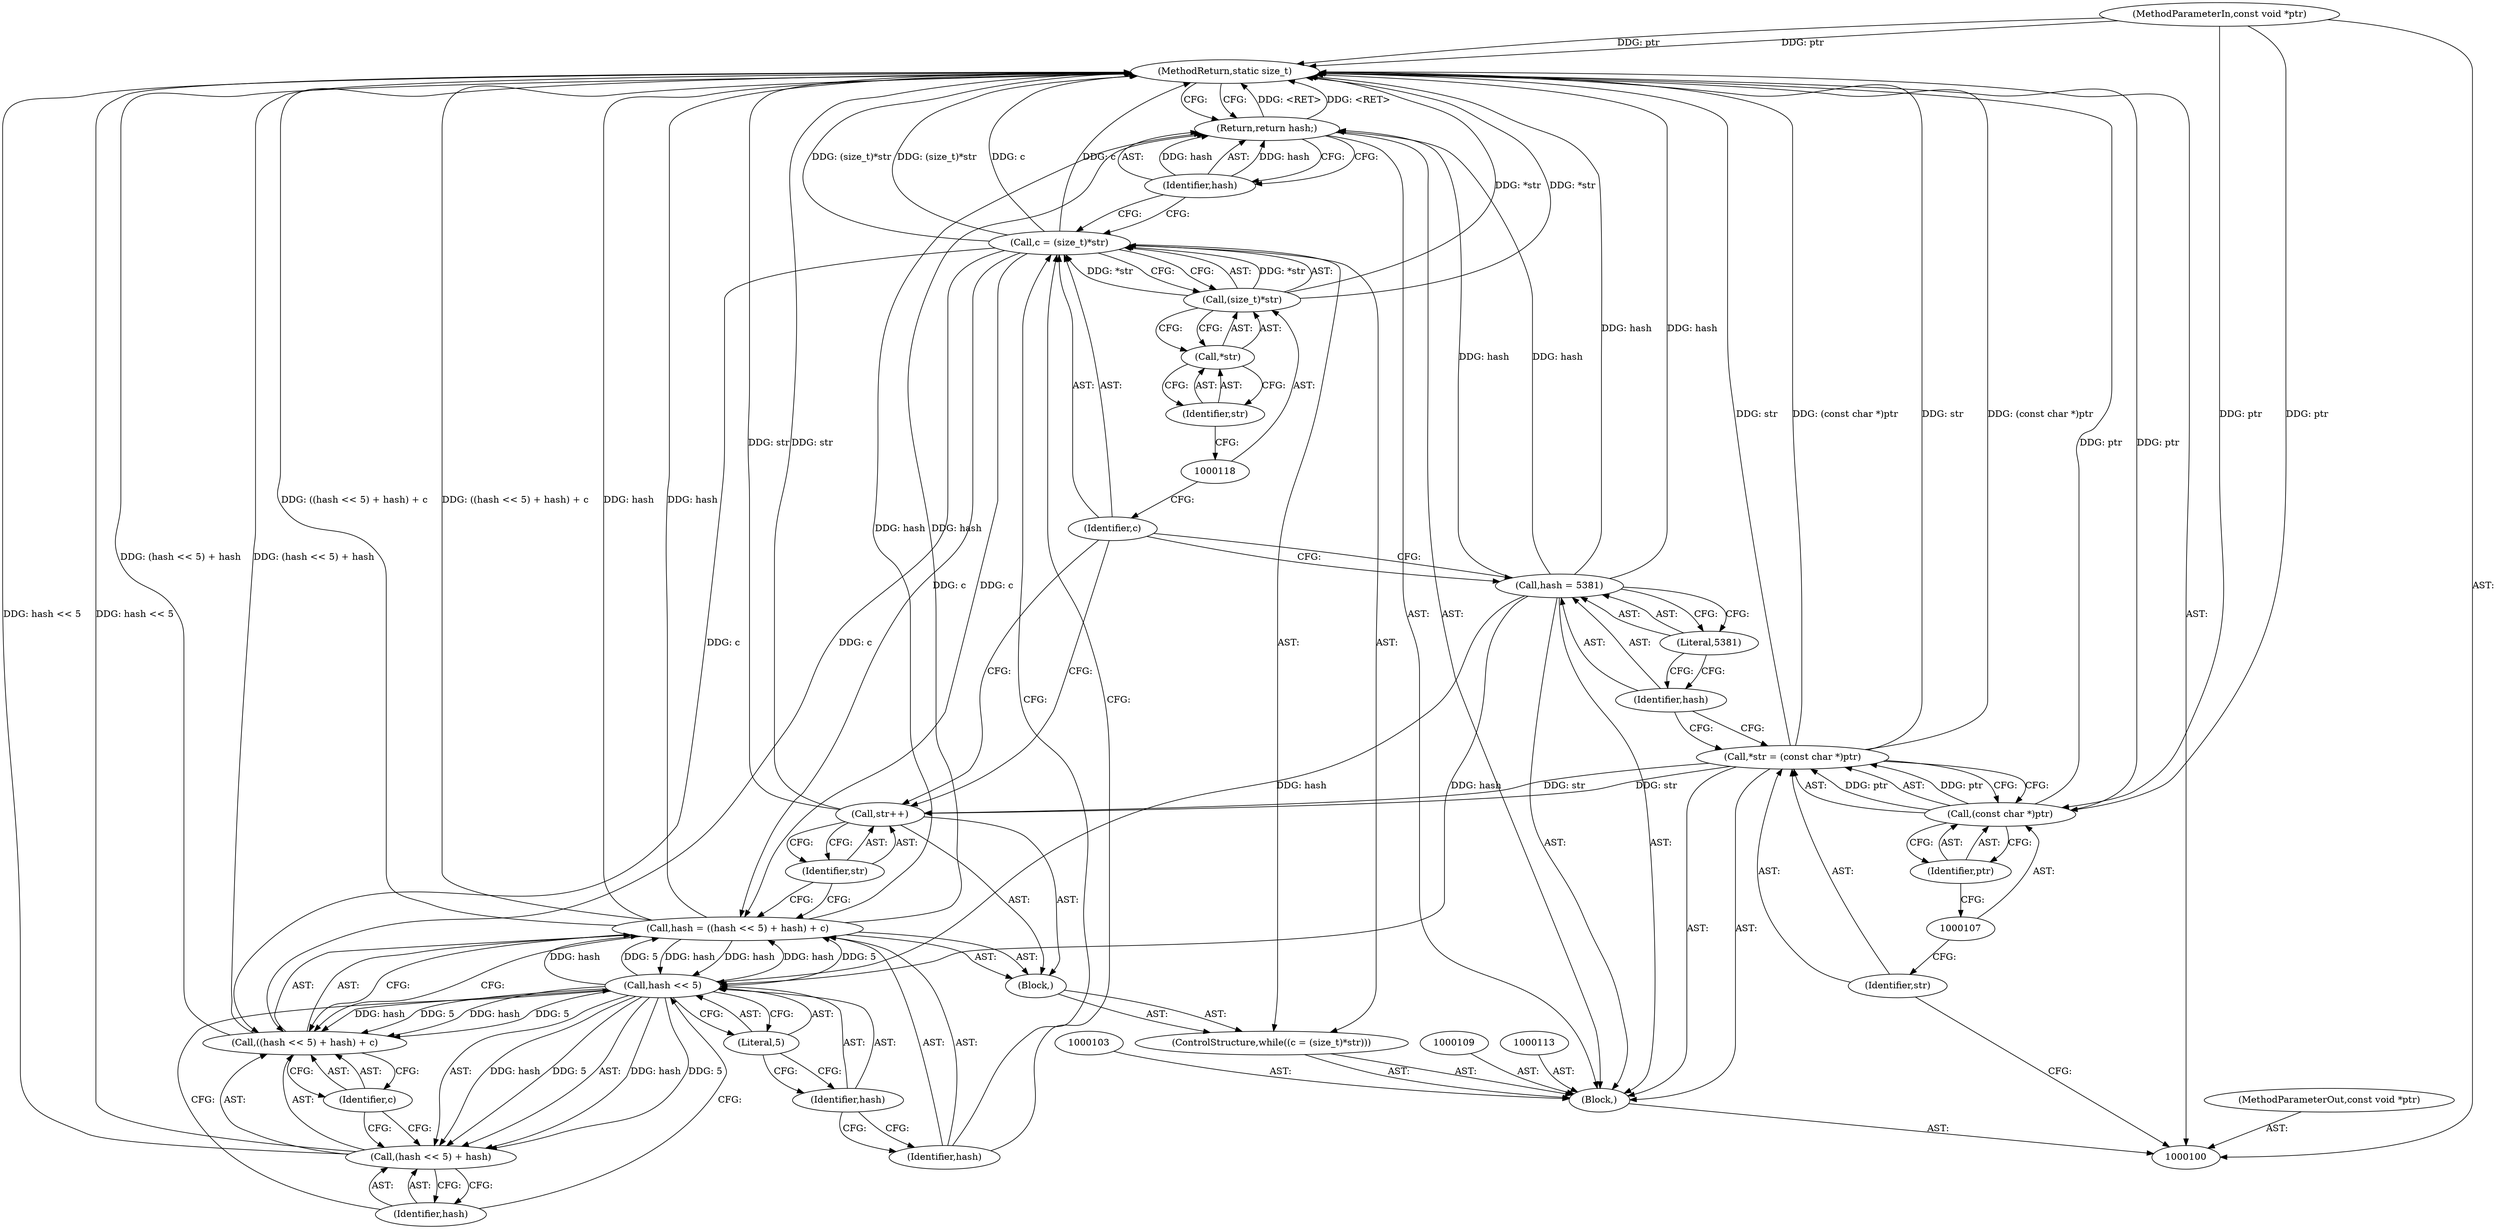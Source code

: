 digraph "1_jansson_8f80c2d83808150724d31793e6ade92749b1faa4" {
"1000135" [label="(MethodReturn,static size_t)"];
"1000101" [label="(MethodParameterIn,const void *ptr)"];
"1000171" [label="(MethodParameterOut,const void *ptr)"];
"1000131" [label="(Call,str++)"];
"1000132" [label="(Identifier,str)"];
"1000134" [label="(Identifier,hash)"];
"1000133" [label="(Return,return hash;)"];
"1000102" [label="(Block,)"];
"1000104" [label="(Call,*str = (const char *)ptr)"];
"1000105" [label="(Identifier,str)"];
"1000106" [label="(Call,(const char *)ptr)"];
"1000108" [label="(Identifier,ptr)"];
"1000110" [label="(Call,hash = 5381)"];
"1000111" [label="(Identifier,hash)"];
"1000112" [label="(Literal,5381)"];
"1000115" [label="(Call,c = (size_t)*str)"];
"1000116" [label="(Identifier,c)"];
"1000117" [label="(Call,(size_t)*str)"];
"1000119" [label="(Call,*str)"];
"1000120" [label="(Identifier,str)"];
"1000114" [label="(ControlStructure,while((c = (size_t)*str)))"];
"1000121" [label="(Block,)"];
"1000124" [label="(Call,((hash << 5) + hash) + c)"];
"1000125" [label="(Call,(hash << 5) + hash)"];
"1000126" [label="(Call,hash << 5)"];
"1000127" [label="(Identifier,hash)"];
"1000128" [label="(Literal,5)"];
"1000129" [label="(Identifier,hash)"];
"1000130" [label="(Identifier,c)"];
"1000122" [label="(Call,hash = ((hash << 5) + hash) + c)"];
"1000123" [label="(Identifier,hash)"];
"1000135" -> "1000100"  [label="AST: "];
"1000135" -> "1000133"  [label="CFG: "];
"1000115" -> "1000135"  [label="DDG: (size_t)*str"];
"1000115" -> "1000135"  [label="DDG: c"];
"1000125" -> "1000135"  [label="DDG: hash << 5"];
"1000124" -> "1000135"  [label="DDG: (hash << 5) + hash"];
"1000106" -> "1000135"  [label="DDG: ptr"];
"1000104" -> "1000135"  [label="DDG: str"];
"1000104" -> "1000135"  [label="DDG: (const char *)ptr"];
"1000117" -> "1000135"  [label="DDG: *str"];
"1000122" -> "1000135"  [label="DDG: hash"];
"1000122" -> "1000135"  [label="DDG: ((hash << 5) + hash) + c"];
"1000131" -> "1000135"  [label="DDG: str"];
"1000101" -> "1000135"  [label="DDG: ptr"];
"1000110" -> "1000135"  [label="DDG: hash"];
"1000133" -> "1000135"  [label="DDG: <RET>"];
"1000101" -> "1000100"  [label="AST: "];
"1000101" -> "1000135"  [label="DDG: ptr"];
"1000101" -> "1000106"  [label="DDG: ptr"];
"1000171" -> "1000100"  [label="AST: "];
"1000131" -> "1000121"  [label="AST: "];
"1000131" -> "1000132"  [label="CFG: "];
"1000132" -> "1000131"  [label="AST: "];
"1000116" -> "1000131"  [label="CFG: "];
"1000131" -> "1000135"  [label="DDG: str"];
"1000104" -> "1000131"  [label="DDG: str"];
"1000132" -> "1000131"  [label="AST: "];
"1000132" -> "1000122"  [label="CFG: "];
"1000131" -> "1000132"  [label="CFG: "];
"1000134" -> "1000133"  [label="AST: "];
"1000134" -> "1000115"  [label="CFG: "];
"1000133" -> "1000134"  [label="CFG: "];
"1000134" -> "1000133"  [label="DDG: hash"];
"1000133" -> "1000102"  [label="AST: "];
"1000133" -> "1000134"  [label="CFG: "];
"1000134" -> "1000133"  [label="AST: "];
"1000135" -> "1000133"  [label="CFG: "];
"1000133" -> "1000135"  [label="DDG: <RET>"];
"1000134" -> "1000133"  [label="DDG: hash"];
"1000122" -> "1000133"  [label="DDG: hash"];
"1000110" -> "1000133"  [label="DDG: hash"];
"1000102" -> "1000100"  [label="AST: "];
"1000103" -> "1000102"  [label="AST: "];
"1000104" -> "1000102"  [label="AST: "];
"1000109" -> "1000102"  [label="AST: "];
"1000110" -> "1000102"  [label="AST: "];
"1000113" -> "1000102"  [label="AST: "];
"1000114" -> "1000102"  [label="AST: "];
"1000133" -> "1000102"  [label="AST: "];
"1000104" -> "1000102"  [label="AST: "];
"1000104" -> "1000106"  [label="CFG: "];
"1000105" -> "1000104"  [label="AST: "];
"1000106" -> "1000104"  [label="AST: "];
"1000111" -> "1000104"  [label="CFG: "];
"1000104" -> "1000135"  [label="DDG: str"];
"1000104" -> "1000135"  [label="DDG: (const char *)ptr"];
"1000106" -> "1000104"  [label="DDG: ptr"];
"1000104" -> "1000131"  [label="DDG: str"];
"1000105" -> "1000104"  [label="AST: "];
"1000105" -> "1000100"  [label="CFG: "];
"1000107" -> "1000105"  [label="CFG: "];
"1000106" -> "1000104"  [label="AST: "];
"1000106" -> "1000108"  [label="CFG: "];
"1000107" -> "1000106"  [label="AST: "];
"1000108" -> "1000106"  [label="AST: "];
"1000104" -> "1000106"  [label="CFG: "];
"1000106" -> "1000135"  [label="DDG: ptr"];
"1000106" -> "1000104"  [label="DDG: ptr"];
"1000101" -> "1000106"  [label="DDG: ptr"];
"1000108" -> "1000106"  [label="AST: "];
"1000108" -> "1000107"  [label="CFG: "];
"1000106" -> "1000108"  [label="CFG: "];
"1000110" -> "1000102"  [label="AST: "];
"1000110" -> "1000112"  [label="CFG: "];
"1000111" -> "1000110"  [label="AST: "];
"1000112" -> "1000110"  [label="AST: "];
"1000116" -> "1000110"  [label="CFG: "];
"1000110" -> "1000135"  [label="DDG: hash"];
"1000110" -> "1000126"  [label="DDG: hash"];
"1000110" -> "1000133"  [label="DDG: hash"];
"1000111" -> "1000110"  [label="AST: "];
"1000111" -> "1000104"  [label="CFG: "];
"1000112" -> "1000111"  [label="CFG: "];
"1000112" -> "1000110"  [label="AST: "];
"1000112" -> "1000111"  [label="CFG: "];
"1000110" -> "1000112"  [label="CFG: "];
"1000115" -> "1000114"  [label="AST: "];
"1000115" -> "1000117"  [label="CFG: "];
"1000116" -> "1000115"  [label="AST: "];
"1000117" -> "1000115"  [label="AST: "];
"1000123" -> "1000115"  [label="CFG: "];
"1000134" -> "1000115"  [label="CFG: "];
"1000115" -> "1000135"  [label="DDG: (size_t)*str"];
"1000115" -> "1000135"  [label="DDG: c"];
"1000117" -> "1000115"  [label="DDG: *str"];
"1000115" -> "1000122"  [label="DDG: c"];
"1000115" -> "1000124"  [label="DDG: c"];
"1000116" -> "1000115"  [label="AST: "];
"1000116" -> "1000131"  [label="CFG: "];
"1000116" -> "1000110"  [label="CFG: "];
"1000118" -> "1000116"  [label="CFG: "];
"1000117" -> "1000115"  [label="AST: "];
"1000117" -> "1000119"  [label="CFG: "];
"1000118" -> "1000117"  [label="AST: "];
"1000119" -> "1000117"  [label="AST: "];
"1000115" -> "1000117"  [label="CFG: "];
"1000117" -> "1000135"  [label="DDG: *str"];
"1000117" -> "1000115"  [label="DDG: *str"];
"1000119" -> "1000117"  [label="AST: "];
"1000119" -> "1000120"  [label="CFG: "];
"1000120" -> "1000119"  [label="AST: "];
"1000117" -> "1000119"  [label="CFG: "];
"1000120" -> "1000119"  [label="AST: "];
"1000120" -> "1000118"  [label="CFG: "];
"1000119" -> "1000120"  [label="CFG: "];
"1000114" -> "1000102"  [label="AST: "];
"1000115" -> "1000114"  [label="AST: "];
"1000121" -> "1000114"  [label="AST: "];
"1000121" -> "1000114"  [label="AST: "];
"1000122" -> "1000121"  [label="AST: "];
"1000131" -> "1000121"  [label="AST: "];
"1000124" -> "1000122"  [label="AST: "];
"1000124" -> "1000130"  [label="CFG: "];
"1000125" -> "1000124"  [label="AST: "];
"1000130" -> "1000124"  [label="AST: "];
"1000122" -> "1000124"  [label="CFG: "];
"1000124" -> "1000135"  [label="DDG: (hash << 5) + hash"];
"1000126" -> "1000124"  [label="DDG: hash"];
"1000126" -> "1000124"  [label="DDG: 5"];
"1000115" -> "1000124"  [label="DDG: c"];
"1000125" -> "1000124"  [label="AST: "];
"1000125" -> "1000129"  [label="CFG: "];
"1000126" -> "1000125"  [label="AST: "];
"1000129" -> "1000125"  [label="AST: "];
"1000130" -> "1000125"  [label="CFG: "];
"1000125" -> "1000135"  [label="DDG: hash << 5"];
"1000126" -> "1000125"  [label="DDG: hash"];
"1000126" -> "1000125"  [label="DDG: 5"];
"1000126" -> "1000125"  [label="AST: "];
"1000126" -> "1000128"  [label="CFG: "];
"1000127" -> "1000126"  [label="AST: "];
"1000128" -> "1000126"  [label="AST: "];
"1000129" -> "1000126"  [label="CFG: "];
"1000126" -> "1000122"  [label="DDG: hash"];
"1000126" -> "1000122"  [label="DDG: 5"];
"1000126" -> "1000124"  [label="DDG: hash"];
"1000126" -> "1000124"  [label="DDG: 5"];
"1000126" -> "1000125"  [label="DDG: hash"];
"1000126" -> "1000125"  [label="DDG: 5"];
"1000122" -> "1000126"  [label="DDG: hash"];
"1000110" -> "1000126"  [label="DDG: hash"];
"1000127" -> "1000126"  [label="AST: "];
"1000127" -> "1000123"  [label="CFG: "];
"1000128" -> "1000127"  [label="CFG: "];
"1000128" -> "1000126"  [label="AST: "];
"1000128" -> "1000127"  [label="CFG: "];
"1000126" -> "1000128"  [label="CFG: "];
"1000129" -> "1000125"  [label="AST: "];
"1000129" -> "1000126"  [label="CFG: "];
"1000125" -> "1000129"  [label="CFG: "];
"1000130" -> "1000124"  [label="AST: "];
"1000130" -> "1000125"  [label="CFG: "];
"1000124" -> "1000130"  [label="CFG: "];
"1000122" -> "1000121"  [label="AST: "];
"1000122" -> "1000124"  [label="CFG: "];
"1000123" -> "1000122"  [label="AST: "];
"1000124" -> "1000122"  [label="AST: "];
"1000132" -> "1000122"  [label="CFG: "];
"1000122" -> "1000135"  [label="DDG: hash"];
"1000122" -> "1000135"  [label="DDG: ((hash << 5) + hash) + c"];
"1000126" -> "1000122"  [label="DDG: hash"];
"1000126" -> "1000122"  [label="DDG: 5"];
"1000115" -> "1000122"  [label="DDG: c"];
"1000122" -> "1000126"  [label="DDG: hash"];
"1000122" -> "1000133"  [label="DDG: hash"];
"1000123" -> "1000122"  [label="AST: "];
"1000123" -> "1000115"  [label="CFG: "];
"1000127" -> "1000123"  [label="CFG: "];
}
